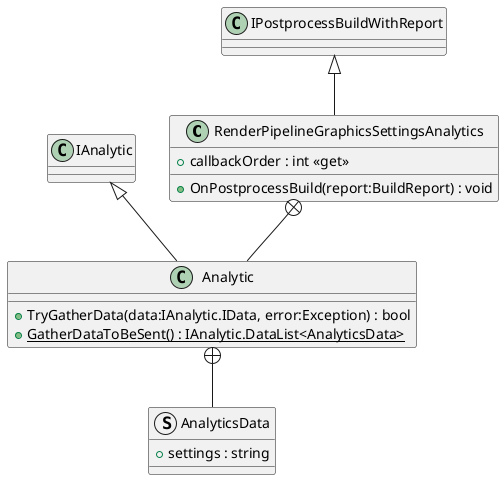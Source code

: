 @startuml
class RenderPipelineGraphicsSettingsAnalytics {
    + callbackOrder : int <<get>>
    + OnPostprocessBuild(report:BuildReport) : void
}
class Analytic {
    + TryGatherData(data:IAnalytic.IData, error:Exception) : bool
    + {static} GatherDataToBeSent() : IAnalytic.DataList<AnalyticsData>
}
struct AnalyticsData {
    + settings : string
}
IPostprocessBuildWithReport <|-- RenderPipelineGraphicsSettingsAnalytics
RenderPipelineGraphicsSettingsAnalytics +-- Analytic
IAnalytic <|-- Analytic
Analytic +-- AnalyticsData
@enduml

